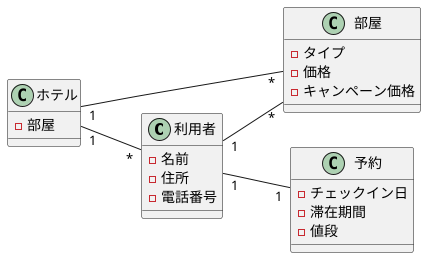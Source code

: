 @startuml クラス図
left to right direction
    class "利用者" as user{
        - 名前
        - 住所
        - 電話番号
    }
    class "ホテル" as ho{
        - 部屋
    }
    class "部屋" as room{
        - タイプ
        - 価格
        - キャンペーン価格
    }
    class "予約" as res{
        - チェックイン日
        - 滞在期間
        - 値段
    }
    ho"1" -- "*"room
    ho"1" -- "*"user
    user"1" -- "*"room
    user"1" -- "1"res

@enduml